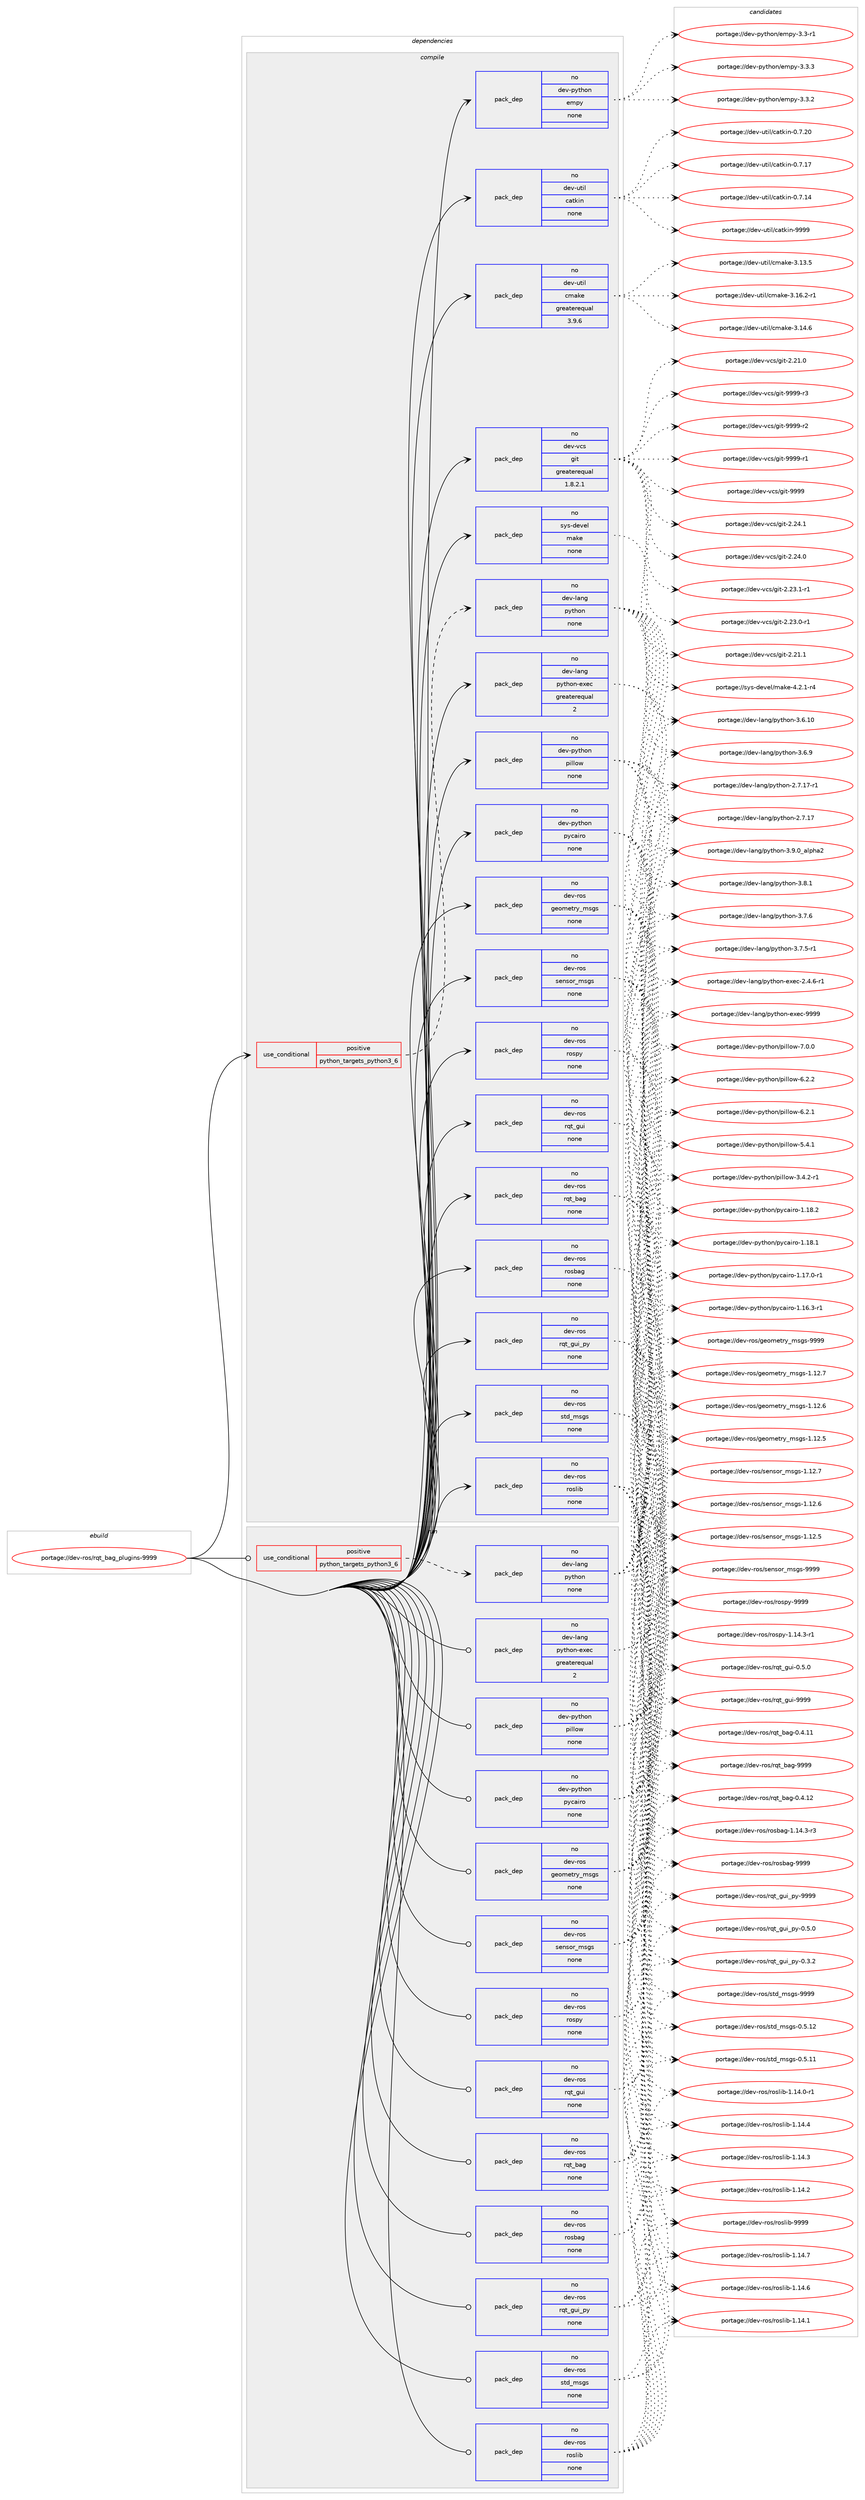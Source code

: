 digraph prolog {

# *************
# Graph options
# *************

newrank=true;
concentrate=true;
compound=true;
graph [rankdir=LR,fontname=Helvetica,fontsize=10,ranksep=1.5];#, ranksep=2.5, nodesep=0.2];
edge  [arrowhead=vee];
node  [fontname=Helvetica,fontsize=10];

# **********
# The ebuild
# **********

subgraph cluster_leftcol {
color=gray;
label=<<i>ebuild</i>>;
id [label="portage://dev-ros/rqt_bag_plugins-9999", color=red, width=4, href="../dev-ros/rqt_bag_plugins-9999.svg"];
}

# ****************
# The dependencies
# ****************

subgraph cluster_midcol {
color=gray;
label=<<i>dependencies</i>>;
subgraph cluster_compile {
fillcolor="#eeeeee";
style=filled;
label=<<i>compile</i>>;
subgraph cond97164 {
dependency383411 [label=<<TABLE BORDER="0" CELLBORDER="1" CELLSPACING="0" CELLPADDING="4"><TR><TD ROWSPAN="3" CELLPADDING="10">use_conditional</TD></TR><TR><TD>positive</TD></TR><TR><TD>python_targets_python3_6</TD></TR></TABLE>>, shape=none, color=red];
subgraph pack281394 {
dependency383412 [label=<<TABLE BORDER="0" CELLBORDER="1" CELLSPACING="0" CELLPADDING="4" WIDTH="220"><TR><TD ROWSPAN="6" CELLPADDING="30">pack_dep</TD></TR><TR><TD WIDTH="110">no</TD></TR><TR><TD>dev-lang</TD></TR><TR><TD>python</TD></TR><TR><TD>none</TD></TR><TR><TD></TD></TR></TABLE>>, shape=none, color=blue];
}
dependency383411:e -> dependency383412:w [weight=20,style="dashed",arrowhead="vee"];
}
id:e -> dependency383411:w [weight=20,style="solid",arrowhead="vee"];
subgraph pack281395 {
dependency383413 [label=<<TABLE BORDER="0" CELLBORDER="1" CELLSPACING="0" CELLPADDING="4" WIDTH="220"><TR><TD ROWSPAN="6" CELLPADDING="30">pack_dep</TD></TR><TR><TD WIDTH="110">no</TD></TR><TR><TD>dev-lang</TD></TR><TR><TD>python-exec</TD></TR><TR><TD>greaterequal</TD></TR><TR><TD>2</TD></TR></TABLE>>, shape=none, color=blue];
}
id:e -> dependency383413:w [weight=20,style="solid",arrowhead="vee"];
subgraph pack281396 {
dependency383414 [label=<<TABLE BORDER="0" CELLBORDER="1" CELLSPACING="0" CELLPADDING="4" WIDTH="220"><TR><TD ROWSPAN="6" CELLPADDING="30">pack_dep</TD></TR><TR><TD WIDTH="110">no</TD></TR><TR><TD>dev-python</TD></TR><TR><TD>empy</TD></TR><TR><TD>none</TD></TR><TR><TD></TD></TR></TABLE>>, shape=none, color=blue];
}
id:e -> dependency383414:w [weight=20,style="solid",arrowhead="vee"];
subgraph pack281397 {
dependency383415 [label=<<TABLE BORDER="0" CELLBORDER="1" CELLSPACING="0" CELLPADDING="4" WIDTH="220"><TR><TD ROWSPAN="6" CELLPADDING="30">pack_dep</TD></TR><TR><TD WIDTH="110">no</TD></TR><TR><TD>dev-python</TD></TR><TR><TD>pillow</TD></TR><TR><TD>none</TD></TR><TR><TD></TD></TR></TABLE>>, shape=none, color=blue];
}
id:e -> dependency383415:w [weight=20,style="solid",arrowhead="vee"];
subgraph pack281398 {
dependency383416 [label=<<TABLE BORDER="0" CELLBORDER="1" CELLSPACING="0" CELLPADDING="4" WIDTH="220"><TR><TD ROWSPAN="6" CELLPADDING="30">pack_dep</TD></TR><TR><TD WIDTH="110">no</TD></TR><TR><TD>dev-python</TD></TR><TR><TD>pycairo</TD></TR><TR><TD>none</TD></TR><TR><TD></TD></TR></TABLE>>, shape=none, color=blue];
}
id:e -> dependency383416:w [weight=20,style="solid",arrowhead="vee"];
subgraph pack281399 {
dependency383417 [label=<<TABLE BORDER="0" CELLBORDER="1" CELLSPACING="0" CELLPADDING="4" WIDTH="220"><TR><TD ROWSPAN="6" CELLPADDING="30">pack_dep</TD></TR><TR><TD WIDTH="110">no</TD></TR><TR><TD>dev-ros</TD></TR><TR><TD>geometry_msgs</TD></TR><TR><TD>none</TD></TR><TR><TD></TD></TR></TABLE>>, shape=none, color=blue];
}
id:e -> dependency383417:w [weight=20,style="solid",arrowhead="vee"];
subgraph pack281400 {
dependency383418 [label=<<TABLE BORDER="0" CELLBORDER="1" CELLSPACING="0" CELLPADDING="4" WIDTH="220"><TR><TD ROWSPAN="6" CELLPADDING="30">pack_dep</TD></TR><TR><TD WIDTH="110">no</TD></TR><TR><TD>dev-ros</TD></TR><TR><TD>rosbag</TD></TR><TR><TD>none</TD></TR><TR><TD></TD></TR></TABLE>>, shape=none, color=blue];
}
id:e -> dependency383418:w [weight=20,style="solid",arrowhead="vee"];
subgraph pack281401 {
dependency383419 [label=<<TABLE BORDER="0" CELLBORDER="1" CELLSPACING="0" CELLPADDING="4" WIDTH="220"><TR><TD ROWSPAN="6" CELLPADDING="30">pack_dep</TD></TR><TR><TD WIDTH="110">no</TD></TR><TR><TD>dev-ros</TD></TR><TR><TD>roslib</TD></TR><TR><TD>none</TD></TR><TR><TD></TD></TR></TABLE>>, shape=none, color=blue];
}
id:e -> dependency383419:w [weight=20,style="solid",arrowhead="vee"];
subgraph pack281402 {
dependency383420 [label=<<TABLE BORDER="0" CELLBORDER="1" CELLSPACING="0" CELLPADDING="4" WIDTH="220"><TR><TD ROWSPAN="6" CELLPADDING="30">pack_dep</TD></TR><TR><TD WIDTH="110">no</TD></TR><TR><TD>dev-ros</TD></TR><TR><TD>rospy</TD></TR><TR><TD>none</TD></TR><TR><TD></TD></TR></TABLE>>, shape=none, color=blue];
}
id:e -> dependency383420:w [weight=20,style="solid",arrowhead="vee"];
subgraph pack281403 {
dependency383421 [label=<<TABLE BORDER="0" CELLBORDER="1" CELLSPACING="0" CELLPADDING="4" WIDTH="220"><TR><TD ROWSPAN="6" CELLPADDING="30">pack_dep</TD></TR><TR><TD WIDTH="110">no</TD></TR><TR><TD>dev-ros</TD></TR><TR><TD>rqt_bag</TD></TR><TR><TD>none</TD></TR><TR><TD></TD></TR></TABLE>>, shape=none, color=blue];
}
id:e -> dependency383421:w [weight=20,style="solid",arrowhead="vee"];
subgraph pack281404 {
dependency383422 [label=<<TABLE BORDER="0" CELLBORDER="1" CELLSPACING="0" CELLPADDING="4" WIDTH="220"><TR><TD ROWSPAN="6" CELLPADDING="30">pack_dep</TD></TR><TR><TD WIDTH="110">no</TD></TR><TR><TD>dev-ros</TD></TR><TR><TD>rqt_gui</TD></TR><TR><TD>none</TD></TR><TR><TD></TD></TR></TABLE>>, shape=none, color=blue];
}
id:e -> dependency383422:w [weight=20,style="solid",arrowhead="vee"];
subgraph pack281405 {
dependency383423 [label=<<TABLE BORDER="0" CELLBORDER="1" CELLSPACING="0" CELLPADDING="4" WIDTH="220"><TR><TD ROWSPAN="6" CELLPADDING="30">pack_dep</TD></TR><TR><TD WIDTH="110">no</TD></TR><TR><TD>dev-ros</TD></TR><TR><TD>rqt_gui_py</TD></TR><TR><TD>none</TD></TR><TR><TD></TD></TR></TABLE>>, shape=none, color=blue];
}
id:e -> dependency383423:w [weight=20,style="solid",arrowhead="vee"];
subgraph pack281406 {
dependency383424 [label=<<TABLE BORDER="0" CELLBORDER="1" CELLSPACING="0" CELLPADDING="4" WIDTH="220"><TR><TD ROWSPAN="6" CELLPADDING="30">pack_dep</TD></TR><TR><TD WIDTH="110">no</TD></TR><TR><TD>dev-ros</TD></TR><TR><TD>sensor_msgs</TD></TR><TR><TD>none</TD></TR><TR><TD></TD></TR></TABLE>>, shape=none, color=blue];
}
id:e -> dependency383424:w [weight=20,style="solid",arrowhead="vee"];
subgraph pack281407 {
dependency383425 [label=<<TABLE BORDER="0" CELLBORDER="1" CELLSPACING="0" CELLPADDING="4" WIDTH="220"><TR><TD ROWSPAN="6" CELLPADDING="30">pack_dep</TD></TR><TR><TD WIDTH="110">no</TD></TR><TR><TD>dev-ros</TD></TR><TR><TD>std_msgs</TD></TR><TR><TD>none</TD></TR><TR><TD></TD></TR></TABLE>>, shape=none, color=blue];
}
id:e -> dependency383425:w [weight=20,style="solid",arrowhead="vee"];
subgraph pack281408 {
dependency383426 [label=<<TABLE BORDER="0" CELLBORDER="1" CELLSPACING="0" CELLPADDING="4" WIDTH="220"><TR><TD ROWSPAN="6" CELLPADDING="30">pack_dep</TD></TR><TR><TD WIDTH="110">no</TD></TR><TR><TD>dev-util</TD></TR><TR><TD>catkin</TD></TR><TR><TD>none</TD></TR><TR><TD></TD></TR></TABLE>>, shape=none, color=blue];
}
id:e -> dependency383426:w [weight=20,style="solid",arrowhead="vee"];
subgraph pack281409 {
dependency383427 [label=<<TABLE BORDER="0" CELLBORDER="1" CELLSPACING="0" CELLPADDING="4" WIDTH="220"><TR><TD ROWSPAN="6" CELLPADDING="30">pack_dep</TD></TR><TR><TD WIDTH="110">no</TD></TR><TR><TD>dev-util</TD></TR><TR><TD>cmake</TD></TR><TR><TD>greaterequal</TD></TR><TR><TD>3.9.6</TD></TR></TABLE>>, shape=none, color=blue];
}
id:e -> dependency383427:w [weight=20,style="solid",arrowhead="vee"];
subgraph pack281410 {
dependency383428 [label=<<TABLE BORDER="0" CELLBORDER="1" CELLSPACING="0" CELLPADDING="4" WIDTH="220"><TR><TD ROWSPAN="6" CELLPADDING="30">pack_dep</TD></TR><TR><TD WIDTH="110">no</TD></TR><TR><TD>dev-vcs</TD></TR><TR><TD>git</TD></TR><TR><TD>greaterequal</TD></TR><TR><TD>1.8.2.1</TD></TR></TABLE>>, shape=none, color=blue];
}
id:e -> dependency383428:w [weight=20,style="solid",arrowhead="vee"];
subgraph pack281411 {
dependency383429 [label=<<TABLE BORDER="0" CELLBORDER="1" CELLSPACING="0" CELLPADDING="4" WIDTH="220"><TR><TD ROWSPAN="6" CELLPADDING="30">pack_dep</TD></TR><TR><TD WIDTH="110">no</TD></TR><TR><TD>sys-devel</TD></TR><TR><TD>make</TD></TR><TR><TD>none</TD></TR><TR><TD></TD></TR></TABLE>>, shape=none, color=blue];
}
id:e -> dependency383429:w [weight=20,style="solid",arrowhead="vee"];
}
subgraph cluster_compileandrun {
fillcolor="#eeeeee";
style=filled;
label=<<i>compile and run</i>>;
}
subgraph cluster_run {
fillcolor="#eeeeee";
style=filled;
label=<<i>run</i>>;
subgraph cond97165 {
dependency383430 [label=<<TABLE BORDER="0" CELLBORDER="1" CELLSPACING="0" CELLPADDING="4"><TR><TD ROWSPAN="3" CELLPADDING="10">use_conditional</TD></TR><TR><TD>positive</TD></TR><TR><TD>python_targets_python3_6</TD></TR></TABLE>>, shape=none, color=red];
subgraph pack281412 {
dependency383431 [label=<<TABLE BORDER="0" CELLBORDER="1" CELLSPACING="0" CELLPADDING="4" WIDTH="220"><TR><TD ROWSPAN="6" CELLPADDING="30">pack_dep</TD></TR><TR><TD WIDTH="110">no</TD></TR><TR><TD>dev-lang</TD></TR><TR><TD>python</TD></TR><TR><TD>none</TD></TR><TR><TD></TD></TR></TABLE>>, shape=none, color=blue];
}
dependency383430:e -> dependency383431:w [weight=20,style="dashed",arrowhead="vee"];
}
id:e -> dependency383430:w [weight=20,style="solid",arrowhead="odot"];
subgraph pack281413 {
dependency383432 [label=<<TABLE BORDER="0" CELLBORDER="1" CELLSPACING="0" CELLPADDING="4" WIDTH="220"><TR><TD ROWSPAN="6" CELLPADDING="30">pack_dep</TD></TR><TR><TD WIDTH="110">no</TD></TR><TR><TD>dev-lang</TD></TR><TR><TD>python-exec</TD></TR><TR><TD>greaterequal</TD></TR><TR><TD>2</TD></TR></TABLE>>, shape=none, color=blue];
}
id:e -> dependency383432:w [weight=20,style="solid",arrowhead="odot"];
subgraph pack281414 {
dependency383433 [label=<<TABLE BORDER="0" CELLBORDER="1" CELLSPACING="0" CELLPADDING="4" WIDTH="220"><TR><TD ROWSPAN="6" CELLPADDING="30">pack_dep</TD></TR><TR><TD WIDTH="110">no</TD></TR><TR><TD>dev-python</TD></TR><TR><TD>pillow</TD></TR><TR><TD>none</TD></TR><TR><TD></TD></TR></TABLE>>, shape=none, color=blue];
}
id:e -> dependency383433:w [weight=20,style="solid",arrowhead="odot"];
subgraph pack281415 {
dependency383434 [label=<<TABLE BORDER="0" CELLBORDER="1" CELLSPACING="0" CELLPADDING="4" WIDTH="220"><TR><TD ROWSPAN="6" CELLPADDING="30">pack_dep</TD></TR><TR><TD WIDTH="110">no</TD></TR><TR><TD>dev-python</TD></TR><TR><TD>pycairo</TD></TR><TR><TD>none</TD></TR><TR><TD></TD></TR></TABLE>>, shape=none, color=blue];
}
id:e -> dependency383434:w [weight=20,style="solid",arrowhead="odot"];
subgraph pack281416 {
dependency383435 [label=<<TABLE BORDER="0" CELLBORDER="1" CELLSPACING="0" CELLPADDING="4" WIDTH="220"><TR><TD ROWSPAN="6" CELLPADDING="30">pack_dep</TD></TR><TR><TD WIDTH="110">no</TD></TR><TR><TD>dev-ros</TD></TR><TR><TD>geometry_msgs</TD></TR><TR><TD>none</TD></TR><TR><TD></TD></TR></TABLE>>, shape=none, color=blue];
}
id:e -> dependency383435:w [weight=20,style="solid",arrowhead="odot"];
subgraph pack281417 {
dependency383436 [label=<<TABLE BORDER="0" CELLBORDER="1" CELLSPACING="0" CELLPADDING="4" WIDTH="220"><TR><TD ROWSPAN="6" CELLPADDING="30">pack_dep</TD></TR><TR><TD WIDTH="110">no</TD></TR><TR><TD>dev-ros</TD></TR><TR><TD>rosbag</TD></TR><TR><TD>none</TD></TR><TR><TD></TD></TR></TABLE>>, shape=none, color=blue];
}
id:e -> dependency383436:w [weight=20,style="solid",arrowhead="odot"];
subgraph pack281418 {
dependency383437 [label=<<TABLE BORDER="0" CELLBORDER="1" CELLSPACING="0" CELLPADDING="4" WIDTH="220"><TR><TD ROWSPAN="6" CELLPADDING="30">pack_dep</TD></TR><TR><TD WIDTH="110">no</TD></TR><TR><TD>dev-ros</TD></TR><TR><TD>roslib</TD></TR><TR><TD>none</TD></TR><TR><TD></TD></TR></TABLE>>, shape=none, color=blue];
}
id:e -> dependency383437:w [weight=20,style="solid",arrowhead="odot"];
subgraph pack281419 {
dependency383438 [label=<<TABLE BORDER="0" CELLBORDER="1" CELLSPACING="0" CELLPADDING="4" WIDTH="220"><TR><TD ROWSPAN="6" CELLPADDING="30">pack_dep</TD></TR><TR><TD WIDTH="110">no</TD></TR><TR><TD>dev-ros</TD></TR><TR><TD>rospy</TD></TR><TR><TD>none</TD></TR><TR><TD></TD></TR></TABLE>>, shape=none, color=blue];
}
id:e -> dependency383438:w [weight=20,style="solid",arrowhead="odot"];
subgraph pack281420 {
dependency383439 [label=<<TABLE BORDER="0" CELLBORDER="1" CELLSPACING="0" CELLPADDING="4" WIDTH="220"><TR><TD ROWSPAN="6" CELLPADDING="30">pack_dep</TD></TR><TR><TD WIDTH="110">no</TD></TR><TR><TD>dev-ros</TD></TR><TR><TD>rqt_bag</TD></TR><TR><TD>none</TD></TR><TR><TD></TD></TR></TABLE>>, shape=none, color=blue];
}
id:e -> dependency383439:w [weight=20,style="solid",arrowhead="odot"];
subgraph pack281421 {
dependency383440 [label=<<TABLE BORDER="0" CELLBORDER="1" CELLSPACING="0" CELLPADDING="4" WIDTH="220"><TR><TD ROWSPAN="6" CELLPADDING="30">pack_dep</TD></TR><TR><TD WIDTH="110">no</TD></TR><TR><TD>dev-ros</TD></TR><TR><TD>rqt_gui</TD></TR><TR><TD>none</TD></TR><TR><TD></TD></TR></TABLE>>, shape=none, color=blue];
}
id:e -> dependency383440:w [weight=20,style="solid",arrowhead="odot"];
subgraph pack281422 {
dependency383441 [label=<<TABLE BORDER="0" CELLBORDER="1" CELLSPACING="0" CELLPADDING="4" WIDTH="220"><TR><TD ROWSPAN="6" CELLPADDING="30">pack_dep</TD></TR><TR><TD WIDTH="110">no</TD></TR><TR><TD>dev-ros</TD></TR><TR><TD>rqt_gui_py</TD></TR><TR><TD>none</TD></TR><TR><TD></TD></TR></TABLE>>, shape=none, color=blue];
}
id:e -> dependency383441:w [weight=20,style="solid",arrowhead="odot"];
subgraph pack281423 {
dependency383442 [label=<<TABLE BORDER="0" CELLBORDER="1" CELLSPACING="0" CELLPADDING="4" WIDTH="220"><TR><TD ROWSPAN="6" CELLPADDING="30">pack_dep</TD></TR><TR><TD WIDTH="110">no</TD></TR><TR><TD>dev-ros</TD></TR><TR><TD>sensor_msgs</TD></TR><TR><TD>none</TD></TR><TR><TD></TD></TR></TABLE>>, shape=none, color=blue];
}
id:e -> dependency383442:w [weight=20,style="solid",arrowhead="odot"];
subgraph pack281424 {
dependency383443 [label=<<TABLE BORDER="0" CELLBORDER="1" CELLSPACING="0" CELLPADDING="4" WIDTH="220"><TR><TD ROWSPAN="6" CELLPADDING="30">pack_dep</TD></TR><TR><TD WIDTH="110">no</TD></TR><TR><TD>dev-ros</TD></TR><TR><TD>std_msgs</TD></TR><TR><TD>none</TD></TR><TR><TD></TD></TR></TABLE>>, shape=none, color=blue];
}
id:e -> dependency383443:w [weight=20,style="solid",arrowhead="odot"];
}
}

# **************
# The candidates
# **************

subgraph cluster_choices {
rank=same;
color=gray;
label=<<i>candidates</i>>;

subgraph choice281394 {
color=black;
nodesep=1;
choice10010111845108971101034711212111610411111045514657464895971081121049750 [label="portage://dev-lang/python-3.9.0_alpha2", color=red, width=4,href="../dev-lang/python-3.9.0_alpha2.svg"];
choice100101118451089711010347112121116104111110455146564649 [label="portage://dev-lang/python-3.8.1", color=red, width=4,href="../dev-lang/python-3.8.1.svg"];
choice100101118451089711010347112121116104111110455146554654 [label="portage://dev-lang/python-3.7.6", color=red, width=4,href="../dev-lang/python-3.7.6.svg"];
choice1001011184510897110103471121211161041111104551465546534511449 [label="portage://dev-lang/python-3.7.5-r1", color=red, width=4,href="../dev-lang/python-3.7.5-r1.svg"];
choice100101118451089711010347112121116104111110455146544657 [label="portage://dev-lang/python-3.6.9", color=red, width=4,href="../dev-lang/python-3.6.9.svg"];
choice10010111845108971101034711212111610411111045514654464948 [label="portage://dev-lang/python-3.6.10", color=red, width=4,href="../dev-lang/python-3.6.10.svg"];
choice100101118451089711010347112121116104111110455046554649554511449 [label="portage://dev-lang/python-2.7.17-r1", color=red, width=4,href="../dev-lang/python-2.7.17-r1.svg"];
choice10010111845108971101034711212111610411111045504655464955 [label="portage://dev-lang/python-2.7.17", color=red, width=4,href="../dev-lang/python-2.7.17.svg"];
dependency383412:e -> choice10010111845108971101034711212111610411111045514657464895971081121049750:w [style=dotted,weight="100"];
dependency383412:e -> choice100101118451089711010347112121116104111110455146564649:w [style=dotted,weight="100"];
dependency383412:e -> choice100101118451089711010347112121116104111110455146554654:w [style=dotted,weight="100"];
dependency383412:e -> choice1001011184510897110103471121211161041111104551465546534511449:w [style=dotted,weight="100"];
dependency383412:e -> choice100101118451089711010347112121116104111110455146544657:w [style=dotted,weight="100"];
dependency383412:e -> choice10010111845108971101034711212111610411111045514654464948:w [style=dotted,weight="100"];
dependency383412:e -> choice100101118451089711010347112121116104111110455046554649554511449:w [style=dotted,weight="100"];
dependency383412:e -> choice10010111845108971101034711212111610411111045504655464955:w [style=dotted,weight="100"];
}
subgraph choice281395 {
color=black;
nodesep=1;
choice10010111845108971101034711212111610411111045101120101994557575757 [label="portage://dev-lang/python-exec-9999", color=red, width=4,href="../dev-lang/python-exec-9999.svg"];
choice10010111845108971101034711212111610411111045101120101994550465246544511449 [label="portage://dev-lang/python-exec-2.4.6-r1", color=red, width=4,href="../dev-lang/python-exec-2.4.6-r1.svg"];
dependency383413:e -> choice10010111845108971101034711212111610411111045101120101994557575757:w [style=dotted,weight="100"];
dependency383413:e -> choice10010111845108971101034711212111610411111045101120101994550465246544511449:w [style=dotted,weight="100"];
}
subgraph choice281396 {
color=black;
nodesep=1;
choice1001011184511212111610411111047101109112121455146514651 [label="portage://dev-python/empy-3.3.3", color=red, width=4,href="../dev-python/empy-3.3.3.svg"];
choice1001011184511212111610411111047101109112121455146514650 [label="portage://dev-python/empy-3.3.2", color=red, width=4,href="../dev-python/empy-3.3.2.svg"];
choice1001011184511212111610411111047101109112121455146514511449 [label="portage://dev-python/empy-3.3-r1", color=red, width=4,href="../dev-python/empy-3.3-r1.svg"];
dependency383414:e -> choice1001011184511212111610411111047101109112121455146514651:w [style=dotted,weight="100"];
dependency383414:e -> choice1001011184511212111610411111047101109112121455146514650:w [style=dotted,weight="100"];
dependency383414:e -> choice1001011184511212111610411111047101109112121455146514511449:w [style=dotted,weight="100"];
}
subgraph choice281397 {
color=black;
nodesep=1;
choice1001011184511212111610411111047112105108108111119455546484648 [label="portage://dev-python/pillow-7.0.0", color=red, width=4,href="../dev-python/pillow-7.0.0.svg"];
choice1001011184511212111610411111047112105108108111119455446504650 [label="portage://dev-python/pillow-6.2.2", color=red, width=4,href="../dev-python/pillow-6.2.2.svg"];
choice1001011184511212111610411111047112105108108111119455446504649 [label="portage://dev-python/pillow-6.2.1", color=red, width=4,href="../dev-python/pillow-6.2.1.svg"];
choice1001011184511212111610411111047112105108108111119455346524649 [label="portage://dev-python/pillow-5.4.1", color=red, width=4,href="../dev-python/pillow-5.4.1.svg"];
choice10010111845112121116104111110471121051081081111194551465246504511449 [label="portage://dev-python/pillow-3.4.2-r1", color=red, width=4,href="../dev-python/pillow-3.4.2-r1.svg"];
dependency383415:e -> choice1001011184511212111610411111047112105108108111119455546484648:w [style=dotted,weight="100"];
dependency383415:e -> choice1001011184511212111610411111047112105108108111119455446504650:w [style=dotted,weight="100"];
dependency383415:e -> choice1001011184511212111610411111047112105108108111119455446504649:w [style=dotted,weight="100"];
dependency383415:e -> choice1001011184511212111610411111047112105108108111119455346524649:w [style=dotted,weight="100"];
dependency383415:e -> choice10010111845112121116104111110471121051081081111194551465246504511449:w [style=dotted,weight="100"];
}
subgraph choice281398 {
color=black;
nodesep=1;
choice1001011184511212111610411111047112121999710511411145494649564650 [label="portage://dev-python/pycairo-1.18.2", color=red, width=4,href="../dev-python/pycairo-1.18.2.svg"];
choice1001011184511212111610411111047112121999710511411145494649564649 [label="portage://dev-python/pycairo-1.18.1", color=red, width=4,href="../dev-python/pycairo-1.18.1.svg"];
choice10010111845112121116104111110471121219997105114111454946495546484511449 [label="portage://dev-python/pycairo-1.17.0-r1", color=red, width=4,href="../dev-python/pycairo-1.17.0-r1.svg"];
choice10010111845112121116104111110471121219997105114111454946495446514511449 [label="portage://dev-python/pycairo-1.16.3-r1", color=red, width=4,href="../dev-python/pycairo-1.16.3-r1.svg"];
dependency383416:e -> choice1001011184511212111610411111047112121999710511411145494649564650:w [style=dotted,weight="100"];
dependency383416:e -> choice1001011184511212111610411111047112121999710511411145494649564649:w [style=dotted,weight="100"];
dependency383416:e -> choice10010111845112121116104111110471121219997105114111454946495546484511449:w [style=dotted,weight="100"];
dependency383416:e -> choice10010111845112121116104111110471121219997105114111454946495446514511449:w [style=dotted,weight="100"];
}
subgraph choice281399 {
color=black;
nodesep=1;
choice1001011184511411111547103101111109101116114121951091151031154557575757 [label="portage://dev-ros/geometry_msgs-9999", color=red, width=4,href="../dev-ros/geometry_msgs-9999.svg"];
choice10010111845114111115471031011111091011161141219510911510311545494649504655 [label="portage://dev-ros/geometry_msgs-1.12.7", color=red, width=4,href="../dev-ros/geometry_msgs-1.12.7.svg"];
choice10010111845114111115471031011111091011161141219510911510311545494649504654 [label="portage://dev-ros/geometry_msgs-1.12.6", color=red, width=4,href="../dev-ros/geometry_msgs-1.12.6.svg"];
choice10010111845114111115471031011111091011161141219510911510311545494649504653 [label="portage://dev-ros/geometry_msgs-1.12.5", color=red, width=4,href="../dev-ros/geometry_msgs-1.12.5.svg"];
dependency383417:e -> choice1001011184511411111547103101111109101116114121951091151031154557575757:w [style=dotted,weight="100"];
dependency383417:e -> choice10010111845114111115471031011111091011161141219510911510311545494649504655:w [style=dotted,weight="100"];
dependency383417:e -> choice10010111845114111115471031011111091011161141219510911510311545494649504654:w [style=dotted,weight="100"];
dependency383417:e -> choice10010111845114111115471031011111091011161141219510911510311545494649504653:w [style=dotted,weight="100"];
}
subgraph choice281400 {
color=black;
nodesep=1;
choice100101118451141111154711411111598971034557575757 [label="portage://dev-ros/rosbag-9999", color=red, width=4,href="../dev-ros/rosbag-9999.svg"];
choice10010111845114111115471141111159897103454946495246514511451 [label="portage://dev-ros/rosbag-1.14.3-r3", color=red, width=4,href="../dev-ros/rosbag-1.14.3-r3.svg"];
dependency383418:e -> choice100101118451141111154711411111598971034557575757:w [style=dotted,weight="100"];
dependency383418:e -> choice10010111845114111115471141111159897103454946495246514511451:w [style=dotted,weight="100"];
}
subgraph choice281401 {
color=black;
nodesep=1;
choice1001011184511411111547114111115108105984557575757 [label="portage://dev-ros/roslib-9999", color=red, width=4,href="../dev-ros/roslib-9999.svg"];
choice10010111845114111115471141111151081059845494649524655 [label="portage://dev-ros/roslib-1.14.7", color=red, width=4,href="../dev-ros/roslib-1.14.7.svg"];
choice10010111845114111115471141111151081059845494649524654 [label="portage://dev-ros/roslib-1.14.6", color=red, width=4,href="../dev-ros/roslib-1.14.6.svg"];
choice10010111845114111115471141111151081059845494649524652 [label="portage://dev-ros/roslib-1.14.4", color=red, width=4,href="../dev-ros/roslib-1.14.4.svg"];
choice10010111845114111115471141111151081059845494649524651 [label="portage://dev-ros/roslib-1.14.3", color=red, width=4,href="../dev-ros/roslib-1.14.3.svg"];
choice10010111845114111115471141111151081059845494649524650 [label="portage://dev-ros/roslib-1.14.2", color=red, width=4,href="../dev-ros/roslib-1.14.2.svg"];
choice10010111845114111115471141111151081059845494649524649 [label="portage://dev-ros/roslib-1.14.1", color=red, width=4,href="../dev-ros/roslib-1.14.1.svg"];
choice100101118451141111154711411111510810598454946495246484511449 [label="portage://dev-ros/roslib-1.14.0-r1", color=red, width=4,href="../dev-ros/roslib-1.14.0-r1.svg"];
dependency383419:e -> choice1001011184511411111547114111115108105984557575757:w [style=dotted,weight="100"];
dependency383419:e -> choice10010111845114111115471141111151081059845494649524655:w [style=dotted,weight="100"];
dependency383419:e -> choice10010111845114111115471141111151081059845494649524654:w [style=dotted,weight="100"];
dependency383419:e -> choice10010111845114111115471141111151081059845494649524652:w [style=dotted,weight="100"];
dependency383419:e -> choice10010111845114111115471141111151081059845494649524651:w [style=dotted,weight="100"];
dependency383419:e -> choice10010111845114111115471141111151081059845494649524650:w [style=dotted,weight="100"];
dependency383419:e -> choice10010111845114111115471141111151081059845494649524649:w [style=dotted,weight="100"];
dependency383419:e -> choice100101118451141111154711411111510810598454946495246484511449:w [style=dotted,weight="100"];
}
subgraph choice281402 {
color=black;
nodesep=1;
choice10010111845114111115471141111151121214557575757 [label="portage://dev-ros/rospy-9999", color=red, width=4,href="../dev-ros/rospy-9999.svg"];
choice1001011184511411111547114111115112121454946495246514511449 [label="portage://dev-ros/rospy-1.14.3-r1", color=red, width=4,href="../dev-ros/rospy-1.14.3-r1.svg"];
dependency383420:e -> choice10010111845114111115471141111151121214557575757:w [style=dotted,weight="100"];
dependency383420:e -> choice1001011184511411111547114111115112121454946495246514511449:w [style=dotted,weight="100"];
}
subgraph choice281403 {
color=black;
nodesep=1;
choice10010111845114111115471141131169598971034557575757 [label="portage://dev-ros/rqt_bag-9999", color=red, width=4,href="../dev-ros/rqt_bag-9999.svg"];
choice100101118451141111154711411311695989710345484652464950 [label="portage://dev-ros/rqt_bag-0.4.12", color=red, width=4,href="../dev-ros/rqt_bag-0.4.12.svg"];
choice100101118451141111154711411311695989710345484652464949 [label="portage://dev-ros/rqt_bag-0.4.11", color=red, width=4,href="../dev-ros/rqt_bag-0.4.11.svg"];
dependency383421:e -> choice10010111845114111115471141131169598971034557575757:w [style=dotted,weight="100"];
dependency383421:e -> choice100101118451141111154711411311695989710345484652464950:w [style=dotted,weight="100"];
dependency383421:e -> choice100101118451141111154711411311695989710345484652464949:w [style=dotted,weight="100"];
}
subgraph choice281404 {
color=black;
nodesep=1;
choice1001011184511411111547114113116951031171054557575757 [label="portage://dev-ros/rqt_gui-9999", color=red, width=4,href="../dev-ros/rqt_gui-9999.svg"];
choice100101118451141111154711411311695103117105454846534648 [label="portage://dev-ros/rqt_gui-0.5.0", color=red, width=4,href="../dev-ros/rqt_gui-0.5.0.svg"];
dependency383422:e -> choice1001011184511411111547114113116951031171054557575757:w [style=dotted,weight="100"];
dependency383422:e -> choice100101118451141111154711411311695103117105454846534648:w [style=dotted,weight="100"];
}
subgraph choice281405 {
color=black;
nodesep=1;
choice100101118451141111154711411311695103117105951121214557575757 [label="portage://dev-ros/rqt_gui_py-9999", color=red, width=4,href="../dev-ros/rqt_gui_py-9999.svg"];
choice10010111845114111115471141131169510311710595112121454846534648 [label="portage://dev-ros/rqt_gui_py-0.5.0", color=red, width=4,href="../dev-ros/rqt_gui_py-0.5.0.svg"];
choice10010111845114111115471141131169510311710595112121454846514650 [label="portage://dev-ros/rqt_gui_py-0.3.2", color=red, width=4,href="../dev-ros/rqt_gui_py-0.3.2.svg"];
dependency383423:e -> choice100101118451141111154711411311695103117105951121214557575757:w [style=dotted,weight="100"];
dependency383423:e -> choice10010111845114111115471141131169510311710595112121454846534648:w [style=dotted,weight="100"];
dependency383423:e -> choice10010111845114111115471141131169510311710595112121454846514650:w [style=dotted,weight="100"];
}
subgraph choice281406 {
color=black;
nodesep=1;
choice1001011184511411111547115101110115111114951091151031154557575757 [label="portage://dev-ros/sensor_msgs-9999", color=red, width=4,href="../dev-ros/sensor_msgs-9999.svg"];
choice10010111845114111115471151011101151111149510911510311545494649504655 [label="portage://dev-ros/sensor_msgs-1.12.7", color=red, width=4,href="../dev-ros/sensor_msgs-1.12.7.svg"];
choice10010111845114111115471151011101151111149510911510311545494649504654 [label="portage://dev-ros/sensor_msgs-1.12.6", color=red, width=4,href="../dev-ros/sensor_msgs-1.12.6.svg"];
choice10010111845114111115471151011101151111149510911510311545494649504653 [label="portage://dev-ros/sensor_msgs-1.12.5", color=red, width=4,href="../dev-ros/sensor_msgs-1.12.5.svg"];
dependency383424:e -> choice1001011184511411111547115101110115111114951091151031154557575757:w [style=dotted,weight="100"];
dependency383424:e -> choice10010111845114111115471151011101151111149510911510311545494649504655:w [style=dotted,weight="100"];
dependency383424:e -> choice10010111845114111115471151011101151111149510911510311545494649504654:w [style=dotted,weight="100"];
dependency383424:e -> choice10010111845114111115471151011101151111149510911510311545494649504653:w [style=dotted,weight="100"];
}
subgraph choice281407 {
color=black;
nodesep=1;
choice1001011184511411111547115116100951091151031154557575757 [label="portage://dev-ros/std_msgs-9999", color=red, width=4,href="../dev-ros/std_msgs-9999.svg"];
choice10010111845114111115471151161009510911510311545484653464950 [label="portage://dev-ros/std_msgs-0.5.12", color=red, width=4,href="../dev-ros/std_msgs-0.5.12.svg"];
choice10010111845114111115471151161009510911510311545484653464949 [label="portage://dev-ros/std_msgs-0.5.11", color=red, width=4,href="../dev-ros/std_msgs-0.5.11.svg"];
dependency383425:e -> choice1001011184511411111547115116100951091151031154557575757:w [style=dotted,weight="100"];
dependency383425:e -> choice10010111845114111115471151161009510911510311545484653464950:w [style=dotted,weight="100"];
dependency383425:e -> choice10010111845114111115471151161009510911510311545484653464949:w [style=dotted,weight="100"];
}
subgraph choice281408 {
color=black;
nodesep=1;
choice100101118451171161051084799971161071051104557575757 [label="portage://dev-util/catkin-9999", color=red, width=4,href="../dev-util/catkin-9999.svg"];
choice1001011184511711610510847999711610710511045484655465048 [label="portage://dev-util/catkin-0.7.20", color=red, width=4,href="../dev-util/catkin-0.7.20.svg"];
choice1001011184511711610510847999711610710511045484655464955 [label="portage://dev-util/catkin-0.7.17", color=red, width=4,href="../dev-util/catkin-0.7.17.svg"];
choice1001011184511711610510847999711610710511045484655464952 [label="portage://dev-util/catkin-0.7.14", color=red, width=4,href="../dev-util/catkin-0.7.14.svg"];
dependency383426:e -> choice100101118451171161051084799971161071051104557575757:w [style=dotted,weight="100"];
dependency383426:e -> choice1001011184511711610510847999711610710511045484655465048:w [style=dotted,weight="100"];
dependency383426:e -> choice1001011184511711610510847999711610710511045484655464955:w [style=dotted,weight="100"];
dependency383426:e -> choice1001011184511711610510847999711610710511045484655464952:w [style=dotted,weight="100"];
}
subgraph choice281409 {
color=black;
nodesep=1;
choice10010111845117116105108479910997107101455146495446504511449 [label="portage://dev-util/cmake-3.16.2-r1", color=red, width=4,href="../dev-util/cmake-3.16.2-r1.svg"];
choice1001011184511711610510847991099710710145514649524654 [label="portage://dev-util/cmake-3.14.6", color=red, width=4,href="../dev-util/cmake-3.14.6.svg"];
choice1001011184511711610510847991099710710145514649514653 [label="portage://dev-util/cmake-3.13.5", color=red, width=4,href="../dev-util/cmake-3.13.5.svg"];
dependency383427:e -> choice10010111845117116105108479910997107101455146495446504511449:w [style=dotted,weight="100"];
dependency383427:e -> choice1001011184511711610510847991099710710145514649524654:w [style=dotted,weight="100"];
dependency383427:e -> choice1001011184511711610510847991099710710145514649514653:w [style=dotted,weight="100"];
}
subgraph choice281410 {
color=black;
nodesep=1;
choice10010111845118991154710310511645575757574511451 [label="portage://dev-vcs/git-9999-r3", color=red, width=4,href="../dev-vcs/git-9999-r3.svg"];
choice10010111845118991154710310511645575757574511450 [label="portage://dev-vcs/git-9999-r2", color=red, width=4,href="../dev-vcs/git-9999-r2.svg"];
choice10010111845118991154710310511645575757574511449 [label="portage://dev-vcs/git-9999-r1", color=red, width=4,href="../dev-vcs/git-9999-r1.svg"];
choice1001011184511899115471031051164557575757 [label="portage://dev-vcs/git-9999", color=red, width=4,href="../dev-vcs/git-9999.svg"];
choice10010111845118991154710310511645504650524649 [label="portage://dev-vcs/git-2.24.1", color=red, width=4,href="../dev-vcs/git-2.24.1.svg"];
choice10010111845118991154710310511645504650524648 [label="portage://dev-vcs/git-2.24.0", color=red, width=4,href="../dev-vcs/git-2.24.0.svg"];
choice100101118451189911547103105116455046505146494511449 [label="portage://dev-vcs/git-2.23.1-r1", color=red, width=4,href="../dev-vcs/git-2.23.1-r1.svg"];
choice100101118451189911547103105116455046505146484511449 [label="portage://dev-vcs/git-2.23.0-r1", color=red, width=4,href="../dev-vcs/git-2.23.0-r1.svg"];
choice10010111845118991154710310511645504650494649 [label="portage://dev-vcs/git-2.21.1", color=red, width=4,href="../dev-vcs/git-2.21.1.svg"];
choice10010111845118991154710310511645504650494648 [label="portage://dev-vcs/git-2.21.0", color=red, width=4,href="../dev-vcs/git-2.21.0.svg"];
dependency383428:e -> choice10010111845118991154710310511645575757574511451:w [style=dotted,weight="100"];
dependency383428:e -> choice10010111845118991154710310511645575757574511450:w [style=dotted,weight="100"];
dependency383428:e -> choice10010111845118991154710310511645575757574511449:w [style=dotted,weight="100"];
dependency383428:e -> choice1001011184511899115471031051164557575757:w [style=dotted,weight="100"];
dependency383428:e -> choice10010111845118991154710310511645504650524649:w [style=dotted,weight="100"];
dependency383428:e -> choice10010111845118991154710310511645504650524648:w [style=dotted,weight="100"];
dependency383428:e -> choice100101118451189911547103105116455046505146494511449:w [style=dotted,weight="100"];
dependency383428:e -> choice100101118451189911547103105116455046505146484511449:w [style=dotted,weight="100"];
dependency383428:e -> choice10010111845118991154710310511645504650494649:w [style=dotted,weight="100"];
dependency383428:e -> choice10010111845118991154710310511645504650494648:w [style=dotted,weight="100"];
}
subgraph choice281411 {
color=black;
nodesep=1;
choice1151211154510010111810110847109971071014552465046494511452 [label="portage://sys-devel/make-4.2.1-r4", color=red, width=4,href="../sys-devel/make-4.2.1-r4.svg"];
dependency383429:e -> choice1151211154510010111810110847109971071014552465046494511452:w [style=dotted,weight="100"];
}
subgraph choice281412 {
color=black;
nodesep=1;
choice10010111845108971101034711212111610411111045514657464895971081121049750 [label="portage://dev-lang/python-3.9.0_alpha2", color=red, width=4,href="../dev-lang/python-3.9.0_alpha2.svg"];
choice100101118451089711010347112121116104111110455146564649 [label="portage://dev-lang/python-3.8.1", color=red, width=4,href="../dev-lang/python-3.8.1.svg"];
choice100101118451089711010347112121116104111110455146554654 [label="portage://dev-lang/python-3.7.6", color=red, width=4,href="../dev-lang/python-3.7.6.svg"];
choice1001011184510897110103471121211161041111104551465546534511449 [label="portage://dev-lang/python-3.7.5-r1", color=red, width=4,href="../dev-lang/python-3.7.5-r1.svg"];
choice100101118451089711010347112121116104111110455146544657 [label="portage://dev-lang/python-3.6.9", color=red, width=4,href="../dev-lang/python-3.6.9.svg"];
choice10010111845108971101034711212111610411111045514654464948 [label="portage://dev-lang/python-3.6.10", color=red, width=4,href="../dev-lang/python-3.6.10.svg"];
choice100101118451089711010347112121116104111110455046554649554511449 [label="portage://dev-lang/python-2.7.17-r1", color=red, width=4,href="../dev-lang/python-2.7.17-r1.svg"];
choice10010111845108971101034711212111610411111045504655464955 [label="portage://dev-lang/python-2.7.17", color=red, width=4,href="../dev-lang/python-2.7.17.svg"];
dependency383431:e -> choice10010111845108971101034711212111610411111045514657464895971081121049750:w [style=dotted,weight="100"];
dependency383431:e -> choice100101118451089711010347112121116104111110455146564649:w [style=dotted,weight="100"];
dependency383431:e -> choice100101118451089711010347112121116104111110455146554654:w [style=dotted,weight="100"];
dependency383431:e -> choice1001011184510897110103471121211161041111104551465546534511449:w [style=dotted,weight="100"];
dependency383431:e -> choice100101118451089711010347112121116104111110455146544657:w [style=dotted,weight="100"];
dependency383431:e -> choice10010111845108971101034711212111610411111045514654464948:w [style=dotted,weight="100"];
dependency383431:e -> choice100101118451089711010347112121116104111110455046554649554511449:w [style=dotted,weight="100"];
dependency383431:e -> choice10010111845108971101034711212111610411111045504655464955:w [style=dotted,weight="100"];
}
subgraph choice281413 {
color=black;
nodesep=1;
choice10010111845108971101034711212111610411111045101120101994557575757 [label="portage://dev-lang/python-exec-9999", color=red, width=4,href="../dev-lang/python-exec-9999.svg"];
choice10010111845108971101034711212111610411111045101120101994550465246544511449 [label="portage://dev-lang/python-exec-2.4.6-r1", color=red, width=4,href="../dev-lang/python-exec-2.4.6-r1.svg"];
dependency383432:e -> choice10010111845108971101034711212111610411111045101120101994557575757:w [style=dotted,weight="100"];
dependency383432:e -> choice10010111845108971101034711212111610411111045101120101994550465246544511449:w [style=dotted,weight="100"];
}
subgraph choice281414 {
color=black;
nodesep=1;
choice1001011184511212111610411111047112105108108111119455546484648 [label="portage://dev-python/pillow-7.0.0", color=red, width=4,href="../dev-python/pillow-7.0.0.svg"];
choice1001011184511212111610411111047112105108108111119455446504650 [label="portage://dev-python/pillow-6.2.2", color=red, width=4,href="../dev-python/pillow-6.2.2.svg"];
choice1001011184511212111610411111047112105108108111119455446504649 [label="portage://dev-python/pillow-6.2.1", color=red, width=4,href="../dev-python/pillow-6.2.1.svg"];
choice1001011184511212111610411111047112105108108111119455346524649 [label="portage://dev-python/pillow-5.4.1", color=red, width=4,href="../dev-python/pillow-5.4.1.svg"];
choice10010111845112121116104111110471121051081081111194551465246504511449 [label="portage://dev-python/pillow-3.4.2-r1", color=red, width=4,href="../dev-python/pillow-3.4.2-r1.svg"];
dependency383433:e -> choice1001011184511212111610411111047112105108108111119455546484648:w [style=dotted,weight="100"];
dependency383433:e -> choice1001011184511212111610411111047112105108108111119455446504650:w [style=dotted,weight="100"];
dependency383433:e -> choice1001011184511212111610411111047112105108108111119455446504649:w [style=dotted,weight="100"];
dependency383433:e -> choice1001011184511212111610411111047112105108108111119455346524649:w [style=dotted,weight="100"];
dependency383433:e -> choice10010111845112121116104111110471121051081081111194551465246504511449:w [style=dotted,weight="100"];
}
subgraph choice281415 {
color=black;
nodesep=1;
choice1001011184511212111610411111047112121999710511411145494649564650 [label="portage://dev-python/pycairo-1.18.2", color=red, width=4,href="../dev-python/pycairo-1.18.2.svg"];
choice1001011184511212111610411111047112121999710511411145494649564649 [label="portage://dev-python/pycairo-1.18.1", color=red, width=4,href="../dev-python/pycairo-1.18.1.svg"];
choice10010111845112121116104111110471121219997105114111454946495546484511449 [label="portage://dev-python/pycairo-1.17.0-r1", color=red, width=4,href="../dev-python/pycairo-1.17.0-r1.svg"];
choice10010111845112121116104111110471121219997105114111454946495446514511449 [label="portage://dev-python/pycairo-1.16.3-r1", color=red, width=4,href="../dev-python/pycairo-1.16.3-r1.svg"];
dependency383434:e -> choice1001011184511212111610411111047112121999710511411145494649564650:w [style=dotted,weight="100"];
dependency383434:e -> choice1001011184511212111610411111047112121999710511411145494649564649:w [style=dotted,weight="100"];
dependency383434:e -> choice10010111845112121116104111110471121219997105114111454946495546484511449:w [style=dotted,weight="100"];
dependency383434:e -> choice10010111845112121116104111110471121219997105114111454946495446514511449:w [style=dotted,weight="100"];
}
subgraph choice281416 {
color=black;
nodesep=1;
choice1001011184511411111547103101111109101116114121951091151031154557575757 [label="portage://dev-ros/geometry_msgs-9999", color=red, width=4,href="../dev-ros/geometry_msgs-9999.svg"];
choice10010111845114111115471031011111091011161141219510911510311545494649504655 [label="portage://dev-ros/geometry_msgs-1.12.7", color=red, width=4,href="../dev-ros/geometry_msgs-1.12.7.svg"];
choice10010111845114111115471031011111091011161141219510911510311545494649504654 [label="portage://dev-ros/geometry_msgs-1.12.6", color=red, width=4,href="../dev-ros/geometry_msgs-1.12.6.svg"];
choice10010111845114111115471031011111091011161141219510911510311545494649504653 [label="portage://dev-ros/geometry_msgs-1.12.5", color=red, width=4,href="../dev-ros/geometry_msgs-1.12.5.svg"];
dependency383435:e -> choice1001011184511411111547103101111109101116114121951091151031154557575757:w [style=dotted,weight="100"];
dependency383435:e -> choice10010111845114111115471031011111091011161141219510911510311545494649504655:w [style=dotted,weight="100"];
dependency383435:e -> choice10010111845114111115471031011111091011161141219510911510311545494649504654:w [style=dotted,weight="100"];
dependency383435:e -> choice10010111845114111115471031011111091011161141219510911510311545494649504653:w [style=dotted,weight="100"];
}
subgraph choice281417 {
color=black;
nodesep=1;
choice100101118451141111154711411111598971034557575757 [label="portage://dev-ros/rosbag-9999", color=red, width=4,href="../dev-ros/rosbag-9999.svg"];
choice10010111845114111115471141111159897103454946495246514511451 [label="portage://dev-ros/rosbag-1.14.3-r3", color=red, width=4,href="../dev-ros/rosbag-1.14.3-r3.svg"];
dependency383436:e -> choice100101118451141111154711411111598971034557575757:w [style=dotted,weight="100"];
dependency383436:e -> choice10010111845114111115471141111159897103454946495246514511451:w [style=dotted,weight="100"];
}
subgraph choice281418 {
color=black;
nodesep=1;
choice1001011184511411111547114111115108105984557575757 [label="portage://dev-ros/roslib-9999", color=red, width=4,href="../dev-ros/roslib-9999.svg"];
choice10010111845114111115471141111151081059845494649524655 [label="portage://dev-ros/roslib-1.14.7", color=red, width=4,href="../dev-ros/roslib-1.14.7.svg"];
choice10010111845114111115471141111151081059845494649524654 [label="portage://dev-ros/roslib-1.14.6", color=red, width=4,href="../dev-ros/roslib-1.14.6.svg"];
choice10010111845114111115471141111151081059845494649524652 [label="portage://dev-ros/roslib-1.14.4", color=red, width=4,href="../dev-ros/roslib-1.14.4.svg"];
choice10010111845114111115471141111151081059845494649524651 [label="portage://dev-ros/roslib-1.14.3", color=red, width=4,href="../dev-ros/roslib-1.14.3.svg"];
choice10010111845114111115471141111151081059845494649524650 [label="portage://dev-ros/roslib-1.14.2", color=red, width=4,href="../dev-ros/roslib-1.14.2.svg"];
choice10010111845114111115471141111151081059845494649524649 [label="portage://dev-ros/roslib-1.14.1", color=red, width=4,href="../dev-ros/roslib-1.14.1.svg"];
choice100101118451141111154711411111510810598454946495246484511449 [label="portage://dev-ros/roslib-1.14.0-r1", color=red, width=4,href="../dev-ros/roslib-1.14.0-r1.svg"];
dependency383437:e -> choice1001011184511411111547114111115108105984557575757:w [style=dotted,weight="100"];
dependency383437:e -> choice10010111845114111115471141111151081059845494649524655:w [style=dotted,weight="100"];
dependency383437:e -> choice10010111845114111115471141111151081059845494649524654:w [style=dotted,weight="100"];
dependency383437:e -> choice10010111845114111115471141111151081059845494649524652:w [style=dotted,weight="100"];
dependency383437:e -> choice10010111845114111115471141111151081059845494649524651:w [style=dotted,weight="100"];
dependency383437:e -> choice10010111845114111115471141111151081059845494649524650:w [style=dotted,weight="100"];
dependency383437:e -> choice10010111845114111115471141111151081059845494649524649:w [style=dotted,weight="100"];
dependency383437:e -> choice100101118451141111154711411111510810598454946495246484511449:w [style=dotted,weight="100"];
}
subgraph choice281419 {
color=black;
nodesep=1;
choice10010111845114111115471141111151121214557575757 [label="portage://dev-ros/rospy-9999", color=red, width=4,href="../dev-ros/rospy-9999.svg"];
choice1001011184511411111547114111115112121454946495246514511449 [label="portage://dev-ros/rospy-1.14.3-r1", color=red, width=4,href="../dev-ros/rospy-1.14.3-r1.svg"];
dependency383438:e -> choice10010111845114111115471141111151121214557575757:w [style=dotted,weight="100"];
dependency383438:e -> choice1001011184511411111547114111115112121454946495246514511449:w [style=dotted,weight="100"];
}
subgraph choice281420 {
color=black;
nodesep=1;
choice10010111845114111115471141131169598971034557575757 [label="portage://dev-ros/rqt_bag-9999", color=red, width=4,href="../dev-ros/rqt_bag-9999.svg"];
choice100101118451141111154711411311695989710345484652464950 [label="portage://dev-ros/rqt_bag-0.4.12", color=red, width=4,href="../dev-ros/rqt_bag-0.4.12.svg"];
choice100101118451141111154711411311695989710345484652464949 [label="portage://dev-ros/rqt_bag-0.4.11", color=red, width=4,href="../dev-ros/rqt_bag-0.4.11.svg"];
dependency383439:e -> choice10010111845114111115471141131169598971034557575757:w [style=dotted,weight="100"];
dependency383439:e -> choice100101118451141111154711411311695989710345484652464950:w [style=dotted,weight="100"];
dependency383439:e -> choice100101118451141111154711411311695989710345484652464949:w [style=dotted,weight="100"];
}
subgraph choice281421 {
color=black;
nodesep=1;
choice1001011184511411111547114113116951031171054557575757 [label="portage://dev-ros/rqt_gui-9999", color=red, width=4,href="../dev-ros/rqt_gui-9999.svg"];
choice100101118451141111154711411311695103117105454846534648 [label="portage://dev-ros/rqt_gui-0.5.0", color=red, width=4,href="../dev-ros/rqt_gui-0.5.0.svg"];
dependency383440:e -> choice1001011184511411111547114113116951031171054557575757:w [style=dotted,weight="100"];
dependency383440:e -> choice100101118451141111154711411311695103117105454846534648:w [style=dotted,weight="100"];
}
subgraph choice281422 {
color=black;
nodesep=1;
choice100101118451141111154711411311695103117105951121214557575757 [label="portage://dev-ros/rqt_gui_py-9999", color=red, width=4,href="../dev-ros/rqt_gui_py-9999.svg"];
choice10010111845114111115471141131169510311710595112121454846534648 [label="portage://dev-ros/rqt_gui_py-0.5.0", color=red, width=4,href="../dev-ros/rqt_gui_py-0.5.0.svg"];
choice10010111845114111115471141131169510311710595112121454846514650 [label="portage://dev-ros/rqt_gui_py-0.3.2", color=red, width=4,href="../dev-ros/rqt_gui_py-0.3.2.svg"];
dependency383441:e -> choice100101118451141111154711411311695103117105951121214557575757:w [style=dotted,weight="100"];
dependency383441:e -> choice10010111845114111115471141131169510311710595112121454846534648:w [style=dotted,weight="100"];
dependency383441:e -> choice10010111845114111115471141131169510311710595112121454846514650:w [style=dotted,weight="100"];
}
subgraph choice281423 {
color=black;
nodesep=1;
choice1001011184511411111547115101110115111114951091151031154557575757 [label="portage://dev-ros/sensor_msgs-9999", color=red, width=4,href="../dev-ros/sensor_msgs-9999.svg"];
choice10010111845114111115471151011101151111149510911510311545494649504655 [label="portage://dev-ros/sensor_msgs-1.12.7", color=red, width=4,href="../dev-ros/sensor_msgs-1.12.7.svg"];
choice10010111845114111115471151011101151111149510911510311545494649504654 [label="portage://dev-ros/sensor_msgs-1.12.6", color=red, width=4,href="../dev-ros/sensor_msgs-1.12.6.svg"];
choice10010111845114111115471151011101151111149510911510311545494649504653 [label="portage://dev-ros/sensor_msgs-1.12.5", color=red, width=4,href="../dev-ros/sensor_msgs-1.12.5.svg"];
dependency383442:e -> choice1001011184511411111547115101110115111114951091151031154557575757:w [style=dotted,weight="100"];
dependency383442:e -> choice10010111845114111115471151011101151111149510911510311545494649504655:w [style=dotted,weight="100"];
dependency383442:e -> choice10010111845114111115471151011101151111149510911510311545494649504654:w [style=dotted,weight="100"];
dependency383442:e -> choice10010111845114111115471151011101151111149510911510311545494649504653:w [style=dotted,weight="100"];
}
subgraph choice281424 {
color=black;
nodesep=1;
choice1001011184511411111547115116100951091151031154557575757 [label="portage://dev-ros/std_msgs-9999", color=red, width=4,href="../dev-ros/std_msgs-9999.svg"];
choice10010111845114111115471151161009510911510311545484653464950 [label="portage://dev-ros/std_msgs-0.5.12", color=red, width=4,href="../dev-ros/std_msgs-0.5.12.svg"];
choice10010111845114111115471151161009510911510311545484653464949 [label="portage://dev-ros/std_msgs-0.5.11", color=red, width=4,href="../dev-ros/std_msgs-0.5.11.svg"];
dependency383443:e -> choice1001011184511411111547115116100951091151031154557575757:w [style=dotted,weight="100"];
dependency383443:e -> choice10010111845114111115471151161009510911510311545484653464950:w [style=dotted,weight="100"];
dependency383443:e -> choice10010111845114111115471151161009510911510311545484653464949:w [style=dotted,weight="100"];
}
}

}
